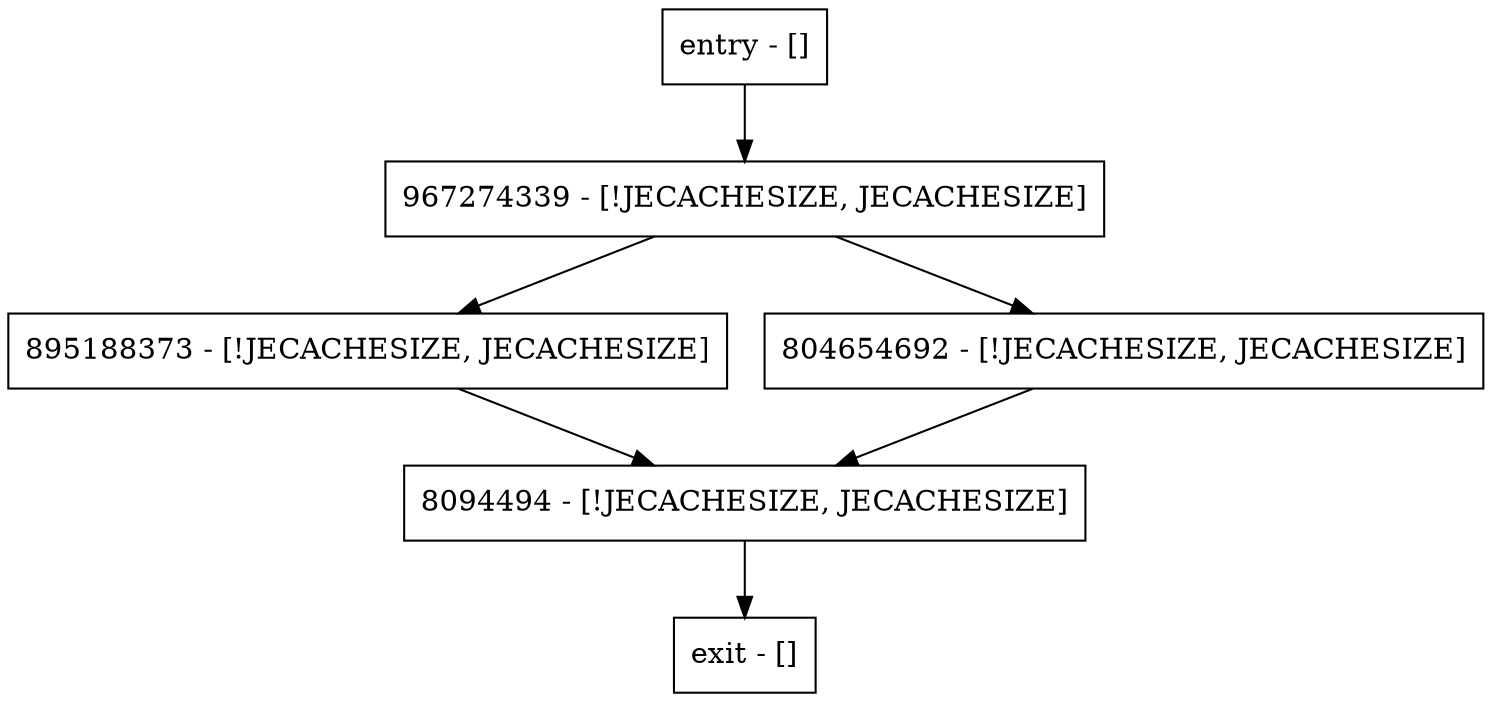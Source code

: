 digraph remove {
node [shape=record];
967274339 [label="967274339 - [!JECACHESIZE, JECACHESIZE]"];
895188373 [label="895188373 - [!JECACHESIZE, JECACHESIZE]"];
entry [label="entry - []"];
exit [label="exit - []"];
804654692 [label="804654692 - [!JECACHESIZE, JECACHESIZE]"];
8094494 [label="8094494 - [!JECACHESIZE, JECACHESIZE]"];
entry;
exit;
967274339 -> 895188373;
967274339 -> 804654692;
895188373 -> 8094494;
entry -> 967274339;
804654692 -> 8094494;
8094494 -> exit;
}
